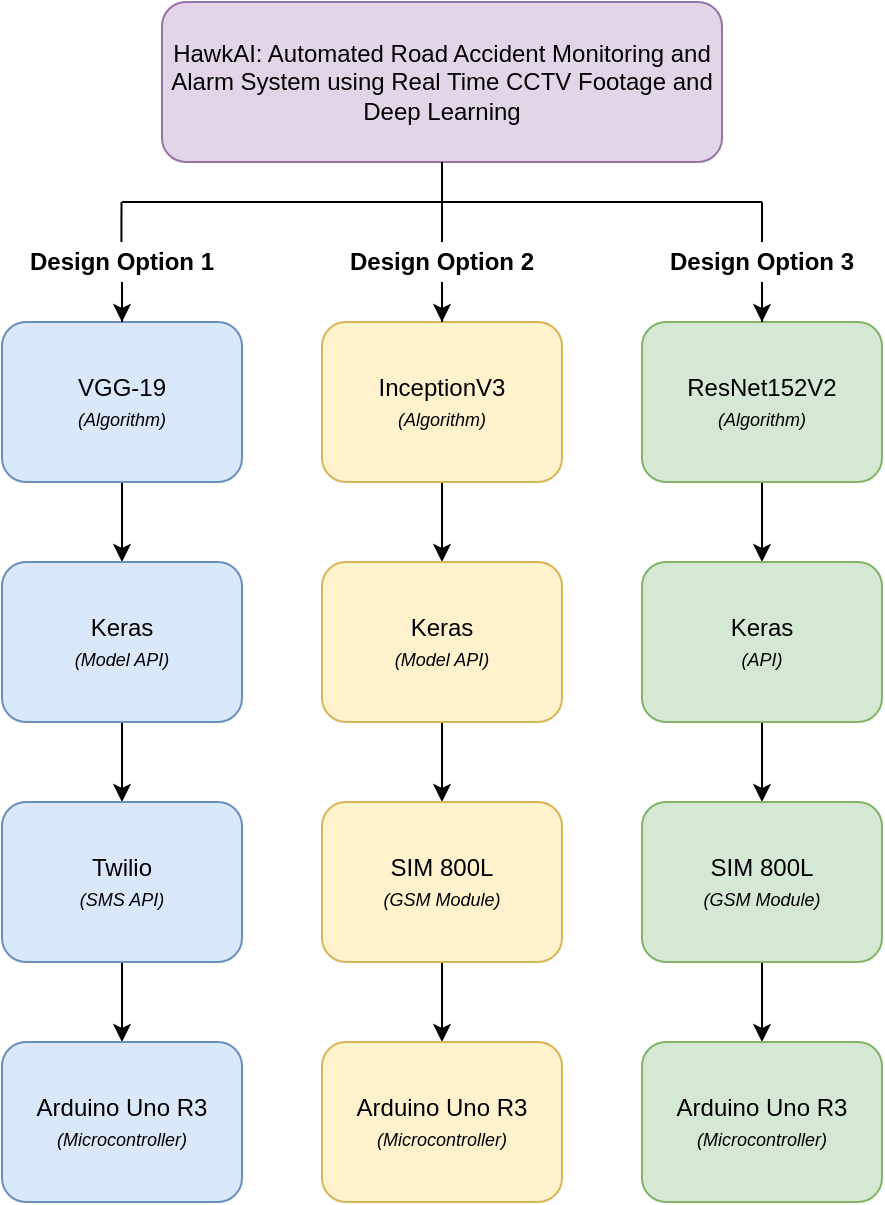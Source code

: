 <mxfile version="13.7.9" type="device"><diagram id="McVag3rBjckSCjSuM2Gq" name="Page-1"><mxGraphModel dx="1024" dy="584" grid="0" gridSize="10" guides="1" tooltips="1" connect="1" arrows="1" fold="1" page="1" pageScale="1" pageWidth="1700" pageHeight="1100" math="0" shadow="0"><root><mxCell id="0"/><mxCell id="1" parent="0"/><mxCell id="-vz6wmGUsRPsj9ekURya-2" value="&lt;div&gt;HawkAI: Automated Road Accident Monitoring and Alarm System using Real Time CCTV Footage and Deep Learning&lt;/div&gt;" style="rounded=1;whiteSpace=wrap;html=1;fillColor=#e1d5e7;strokeColor=#9673a6;" parent="1" vertex="1"><mxGeometry x="280" y="40" width="280" height="80" as="geometry"/></mxCell><mxCell id="-vz6wmGUsRPsj9ekURya-9" value="" style="edgeStyle=orthogonalEdgeStyle;rounded=0;orthogonalLoop=1;jettySize=auto;html=1;" parent="1" source="-vz6wmGUsRPsj9ekURya-3" target="-vz6wmGUsRPsj9ekURya-8" edge="1"><mxGeometry relative="1" as="geometry"/></mxCell><mxCell id="-vz6wmGUsRPsj9ekURya-3" value="VGG-19&lt;br&gt;&lt;i&gt;&lt;font style=&quot;font-size: 9px&quot;&gt;(Algorithm)&lt;/font&gt;&lt;/i&gt;" style="rounded=1;whiteSpace=wrap;html=1;fillColor=#dae8fc;strokeColor=#6c8ebf;" parent="1" vertex="1"><mxGeometry x="200" y="200" width="120" height="80" as="geometry"/></mxCell><mxCell id="-vz6wmGUsRPsj9ekURya-18" value="" style="edgeStyle=orthogonalEdgeStyle;rounded=0;orthogonalLoop=1;jettySize=auto;html=1;" parent="1" source="-vz6wmGUsRPsj9ekURya-4" target="-vz6wmGUsRPsj9ekURya-14" edge="1"><mxGeometry relative="1" as="geometry"/></mxCell><mxCell id="-vz6wmGUsRPsj9ekURya-4" value="InceptionV3&lt;br&gt;&lt;i&gt;&lt;font style=&quot;font-size: 9px&quot;&gt;(Algorithm)&lt;/font&gt;&lt;/i&gt;" style="rounded=1;whiteSpace=wrap;html=1;fillColor=#fff2cc;strokeColor=#d6b656;" parent="1" vertex="1"><mxGeometry x="360" y="200" width="120" height="80" as="geometry"/></mxCell><mxCell id="-vz6wmGUsRPsj9ekURya-21" value="" style="edgeStyle=orthogonalEdgeStyle;rounded=0;orthogonalLoop=1;jettySize=auto;html=1;" parent="1" source="-vz6wmGUsRPsj9ekURya-5" target="-vz6wmGUsRPsj9ekURya-16" edge="1"><mxGeometry relative="1" as="geometry"/></mxCell><mxCell id="-vz6wmGUsRPsj9ekURya-5" value="ResNet152V2&lt;br&gt;&lt;i&gt;&lt;font style=&quot;font-size: 9px&quot;&gt;(Algorithm)&lt;/font&gt;&lt;/i&gt;" style="rounded=1;whiteSpace=wrap;html=1;fillColor=#d5e8d4;strokeColor=#82b366;" parent="1" vertex="1"><mxGeometry x="520" y="200" width="120" height="80" as="geometry"/></mxCell><mxCell id="-vz6wmGUsRPsj9ekURya-11" value="" style="edgeStyle=orthogonalEdgeStyle;rounded=0;orthogonalLoop=1;jettySize=auto;html=1;" parent="1" source="-vz6wmGUsRPsj9ekURya-8" target="-vz6wmGUsRPsj9ekURya-10" edge="1"><mxGeometry relative="1" as="geometry"/></mxCell><mxCell id="-vz6wmGUsRPsj9ekURya-8" value="Keras&lt;br&gt;&lt;i&gt;&lt;font style=&quot;font-size: 9px&quot;&gt;(Model API)&lt;/font&gt;&lt;/i&gt;" style="rounded=1;whiteSpace=wrap;html=1;fillColor=#dae8fc;strokeColor=#6c8ebf;" parent="1" vertex="1"><mxGeometry x="200" y="320" width="120" height="80" as="geometry"/></mxCell><mxCell id="-vz6wmGUsRPsj9ekURya-23" value="" style="edgeStyle=orthogonalEdgeStyle;rounded=0;orthogonalLoop=1;jettySize=auto;html=1;" parent="1" source="-vz6wmGUsRPsj9ekURya-10" target="-vz6wmGUsRPsj9ekURya-22" edge="1"><mxGeometry relative="1" as="geometry"/></mxCell><mxCell id="-vz6wmGUsRPsj9ekURya-10" value="Twilio&lt;br&gt;&lt;i&gt;&lt;font style=&quot;font-size: 9px&quot;&gt;(SMS API)&lt;/font&gt;&lt;/i&gt;" style="rounded=1;whiteSpace=wrap;html=1;fillColor=#dae8fc;strokeColor=#6c8ebf;" parent="1" vertex="1"><mxGeometry x="200" y="440" width="120" height="80" as="geometry"/></mxCell><mxCell id="-vz6wmGUsRPsj9ekURya-19" value="" style="edgeStyle=orthogonalEdgeStyle;rounded=0;orthogonalLoop=1;jettySize=auto;html=1;" parent="1" source="-vz6wmGUsRPsj9ekURya-14" target="-vz6wmGUsRPsj9ekURya-15" edge="1"><mxGeometry relative="1" as="geometry"/></mxCell><mxCell id="-vz6wmGUsRPsj9ekURya-14" value="Keras&lt;br&gt;&lt;i&gt;&lt;font style=&quot;font-size: 9px&quot;&gt;(Model API)&lt;/font&gt;&lt;/i&gt;" style="rounded=1;whiteSpace=wrap;html=1;fillColor=#fff2cc;strokeColor=#d6b656;" parent="1" vertex="1"><mxGeometry x="360" y="320" width="120" height="80" as="geometry"/></mxCell><mxCell id="-vz6wmGUsRPsj9ekURya-27" value="" style="edgeStyle=orthogonalEdgeStyle;rounded=0;orthogonalLoop=1;jettySize=auto;html=1;" parent="1" source="-vz6wmGUsRPsj9ekURya-15" target="-vz6wmGUsRPsj9ekURya-24" edge="1"><mxGeometry relative="1" as="geometry"/></mxCell><mxCell id="-vz6wmGUsRPsj9ekURya-15" value="SIM 800L&lt;br&gt;&lt;i&gt;&lt;font style=&quot;font-size: 9px&quot;&gt;(GSM Module)&lt;/font&gt;&lt;/i&gt;" style="rounded=1;whiteSpace=wrap;html=1;fillColor=#fff2cc;strokeColor=#d6b656;" parent="1" vertex="1"><mxGeometry x="360" y="440" width="120" height="80" as="geometry"/></mxCell><mxCell id="-vz6wmGUsRPsj9ekURya-20" value="" style="edgeStyle=orthogonalEdgeStyle;rounded=0;orthogonalLoop=1;jettySize=auto;html=1;" parent="1" source="-vz6wmGUsRPsj9ekURya-16" target="-vz6wmGUsRPsj9ekURya-17" edge="1"><mxGeometry relative="1" as="geometry"/></mxCell><mxCell id="-vz6wmGUsRPsj9ekURya-16" value="Keras&lt;br&gt;&lt;i&gt;&lt;font style=&quot;font-size: 9px&quot;&gt;(API)&lt;/font&gt;&lt;/i&gt;" style="rounded=1;whiteSpace=wrap;html=1;fillColor=#d5e8d4;strokeColor=#82b366;" parent="1" vertex="1"><mxGeometry x="520" y="320" width="120" height="80" as="geometry"/></mxCell><mxCell id="-vz6wmGUsRPsj9ekURya-26" value="" style="edgeStyle=orthogonalEdgeStyle;rounded=0;orthogonalLoop=1;jettySize=auto;html=1;" parent="1" source="-vz6wmGUsRPsj9ekURya-17" target="-vz6wmGUsRPsj9ekURya-25" edge="1"><mxGeometry relative="1" as="geometry"/></mxCell><mxCell id="-vz6wmGUsRPsj9ekURya-17" value="SIM 800L&lt;br&gt;&lt;i&gt;&lt;font style=&quot;font-size: 9px&quot;&gt;(GSM Module)&lt;/font&gt;&lt;/i&gt;" style="rounded=1;whiteSpace=wrap;html=1;fillColor=#d5e8d4;strokeColor=#82b366;" parent="1" vertex="1"><mxGeometry x="520" y="440" width="120" height="80" as="geometry"/></mxCell><mxCell id="-vz6wmGUsRPsj9ekURya-22" value="Arduino Uno R3&lt;br&gt;&lt;i&gt;&lt;font style=&quot;font-size: 9px&quot;&gt;(Microcontroller)&lt;/font&gt;&lt;/i&gt;" style="rounded=1;whiteSpace=wrap;html=1;fillColor=#dae8fc;strokeColor=#6c8ebf;" parent="1" vertex="1"><mxGeometry x="200" y="560" width="120" height="80" as="geometry"/></mxCell><mxCell id="-vz6wmGUsRPsj9ekURya-24" value="Arduino Uno R3&lt;br&gt;&lt;i&gt;&lt;font style=&quot;font-size: 9px&quot;&gt;(Microcontroller)&lt;/font&gt;&lt;/i&gt;" style="rounded=1;whiteSpace=wrap;html=1;fillColor=#fff2cc;strokeColor=#d6b656;" parent="1" vertex="1"><mxGeometry x="360" y="560" width="120" height="80" as="geometry"/></mxCell><mxCell id="-vz6wmGUsRPsj9ekURya-25" value="Arduino Uno R3&lt;br&gt;&lt;i&gt;&lt;font style=&quot;font-size: 9px&quot;&gt;(Microcontroller)&lt;/font&gt;&lt;/i&gt;" style="rounded=1;whiteSpace=wrap;html=1;fillColor=#d5e8d4;strokeColor=#82b366;" parent="1" vertex="1"><mxGeometry x="520" y="560" width="120" height="80" as="geometry"/></mxCell><mxCell id="-vz6wmGUsRPsj9ekURya-35" value="" style="edgeStyle=orthogonalEdgeStyle;rounded=0;orthogonalLoop=1;jettySize=auto;html=1;" parent="1" source="-vz6wmGUsRPsj9ekURya-28" target="-vz6wmGUsRPsj9ekURya-3" edge="1"><mxGeometry relative="1" as="geometry"/></mxCell><mxCell id="-vz6wmGUsRPsj9ekURya-28" value="&lt;b&gt;Design Option 1&lt;/b&gt;" style="text;html=1;strokeColor=none;fillColor=none;align=center;verticalAlign=middle;whiteSpace=wrap;rounded=0;" parent="1" vertex="1"><mxGeometry x="200" y="160" width="120" height="20" as="geometry"/></mxCell><mxCell id="-vz6wmGUsRPsj9ekURya-36" value="" style="edgeStyle=orthogonalEdgeStyle;rounded=0;orthogonalLoop=1;jettySize=auto;html=1;" parent="1" source="-vz6wmGUsRPsj9ekURya-29" target="-vz6wmGUsRPsj9ekURya-4" edge="1"><mxGeometry relative="1" as="geometry"/></mxCell><mxCell id="-vz6wmGUsRPsj9ekURya-29" value="&lt;b&gt;Design Option 2&lt;/b&gt;" style="text;html=1;strokeColor=none;fillColor=none;align=center;verticalAlign=middle;whiteSpace=wrap;rounded=0;" parent="1" vertex="1"><mxGeometry x="360" y="160" width="120" height="20" as="geometry"/></mxCell><mxCell id="-vz6wmGUsRPsj9ekURya-37" value="" style="edgeStyle=orthogonalEdgeStyle;rounded=0;orthogonalLoop=1;jettySize=auto;html=1;" parent="1" source="-vz6wmGUsRPsj9ekURya-30" target="-vz6wmGUsRPsj9ekURya-5" edge="1"><mxGeometry relative="1" as="geometry"/></mxCell><mxCell id="-vz6wmGUsRPsj9ekURya-30" value="&lt;b&gt;Design Option 3&lt;/b&gt;" style="text;html=1;strokeColor=none;fillColor=none;align=center;verticalAlign=middle;whiteSpace=wrap;rounded=0;" parent="1" vertex="1"><mxGeometry x="520" y="160" width="120" height="20" as="geometry"/></mxCell><mxCell id="-vz6wmGUsRPsj9ekURya-31" value="" style="endArrow=none;html=1;" parent="1" edge="1"><mxGeometry width="50" height="50" relative="1" as="geometry"><mxPoint x="260" y="140" as="sourcePoint"/><mxPoint x="580" y="140" as="targetPoint"/></mxGeometry></mxCell><mxCell id="-vz6wmGUsRPsj9ekURya-32" value="" style="endArrow=none;html=1;entryX=0.5;entryY=1;entryDx=0;entryDy=0;exitX=0.5;exitY=0;exitDx=0;exitDy=0;" parent="1" source="-vz6wmGUsRPsj9ekURya-29" target="-vz6wmGUsRPsj9ekURya-2" edge="1"><mxGeometry width="50" height="50" relative="1" as="geometry"><mxPoint x="390" y="180" as="sourcePoint"/><mxPoint x="440" y="130" as="targetPoint"/></mxGeometry></mxCell><mxCell id="-vz6wmGUsRPsj9ekURya-33" value="" style="endArrow=none;html=1;exitX=0.5;exitY=0;exitDx=0;exitDy=0;" parent="1" source="-vz6wmGUsRPsj9ekURya-30" edge="1"><mxGeometry width="50" height="50" relative="1" as="geometry"><mxPoint x="470" y="220" as="sourcePoint"/><mxPoint x="580" y="140" as="targetPoint"/></mxGeometry></mxCell><mxCell id="-vz6wmGUsRPsj9ekURya-34" value="" style="endArrow=none;html=1;exitX=0.583;exitY=0;exitDx=0;exitDy=0;exitPerimeter=0;" parent="1" edge="1"><mxGeometry width="50" height="50" relative="1" as="geometry"><mxPoint x="259.71" y="160" as="sourcePoint"/><mxPoint x="259.75" y="140" as="targetPoint"/></mxGeometry></mxCell></root></mxGraphModel></diagram></mxfile>